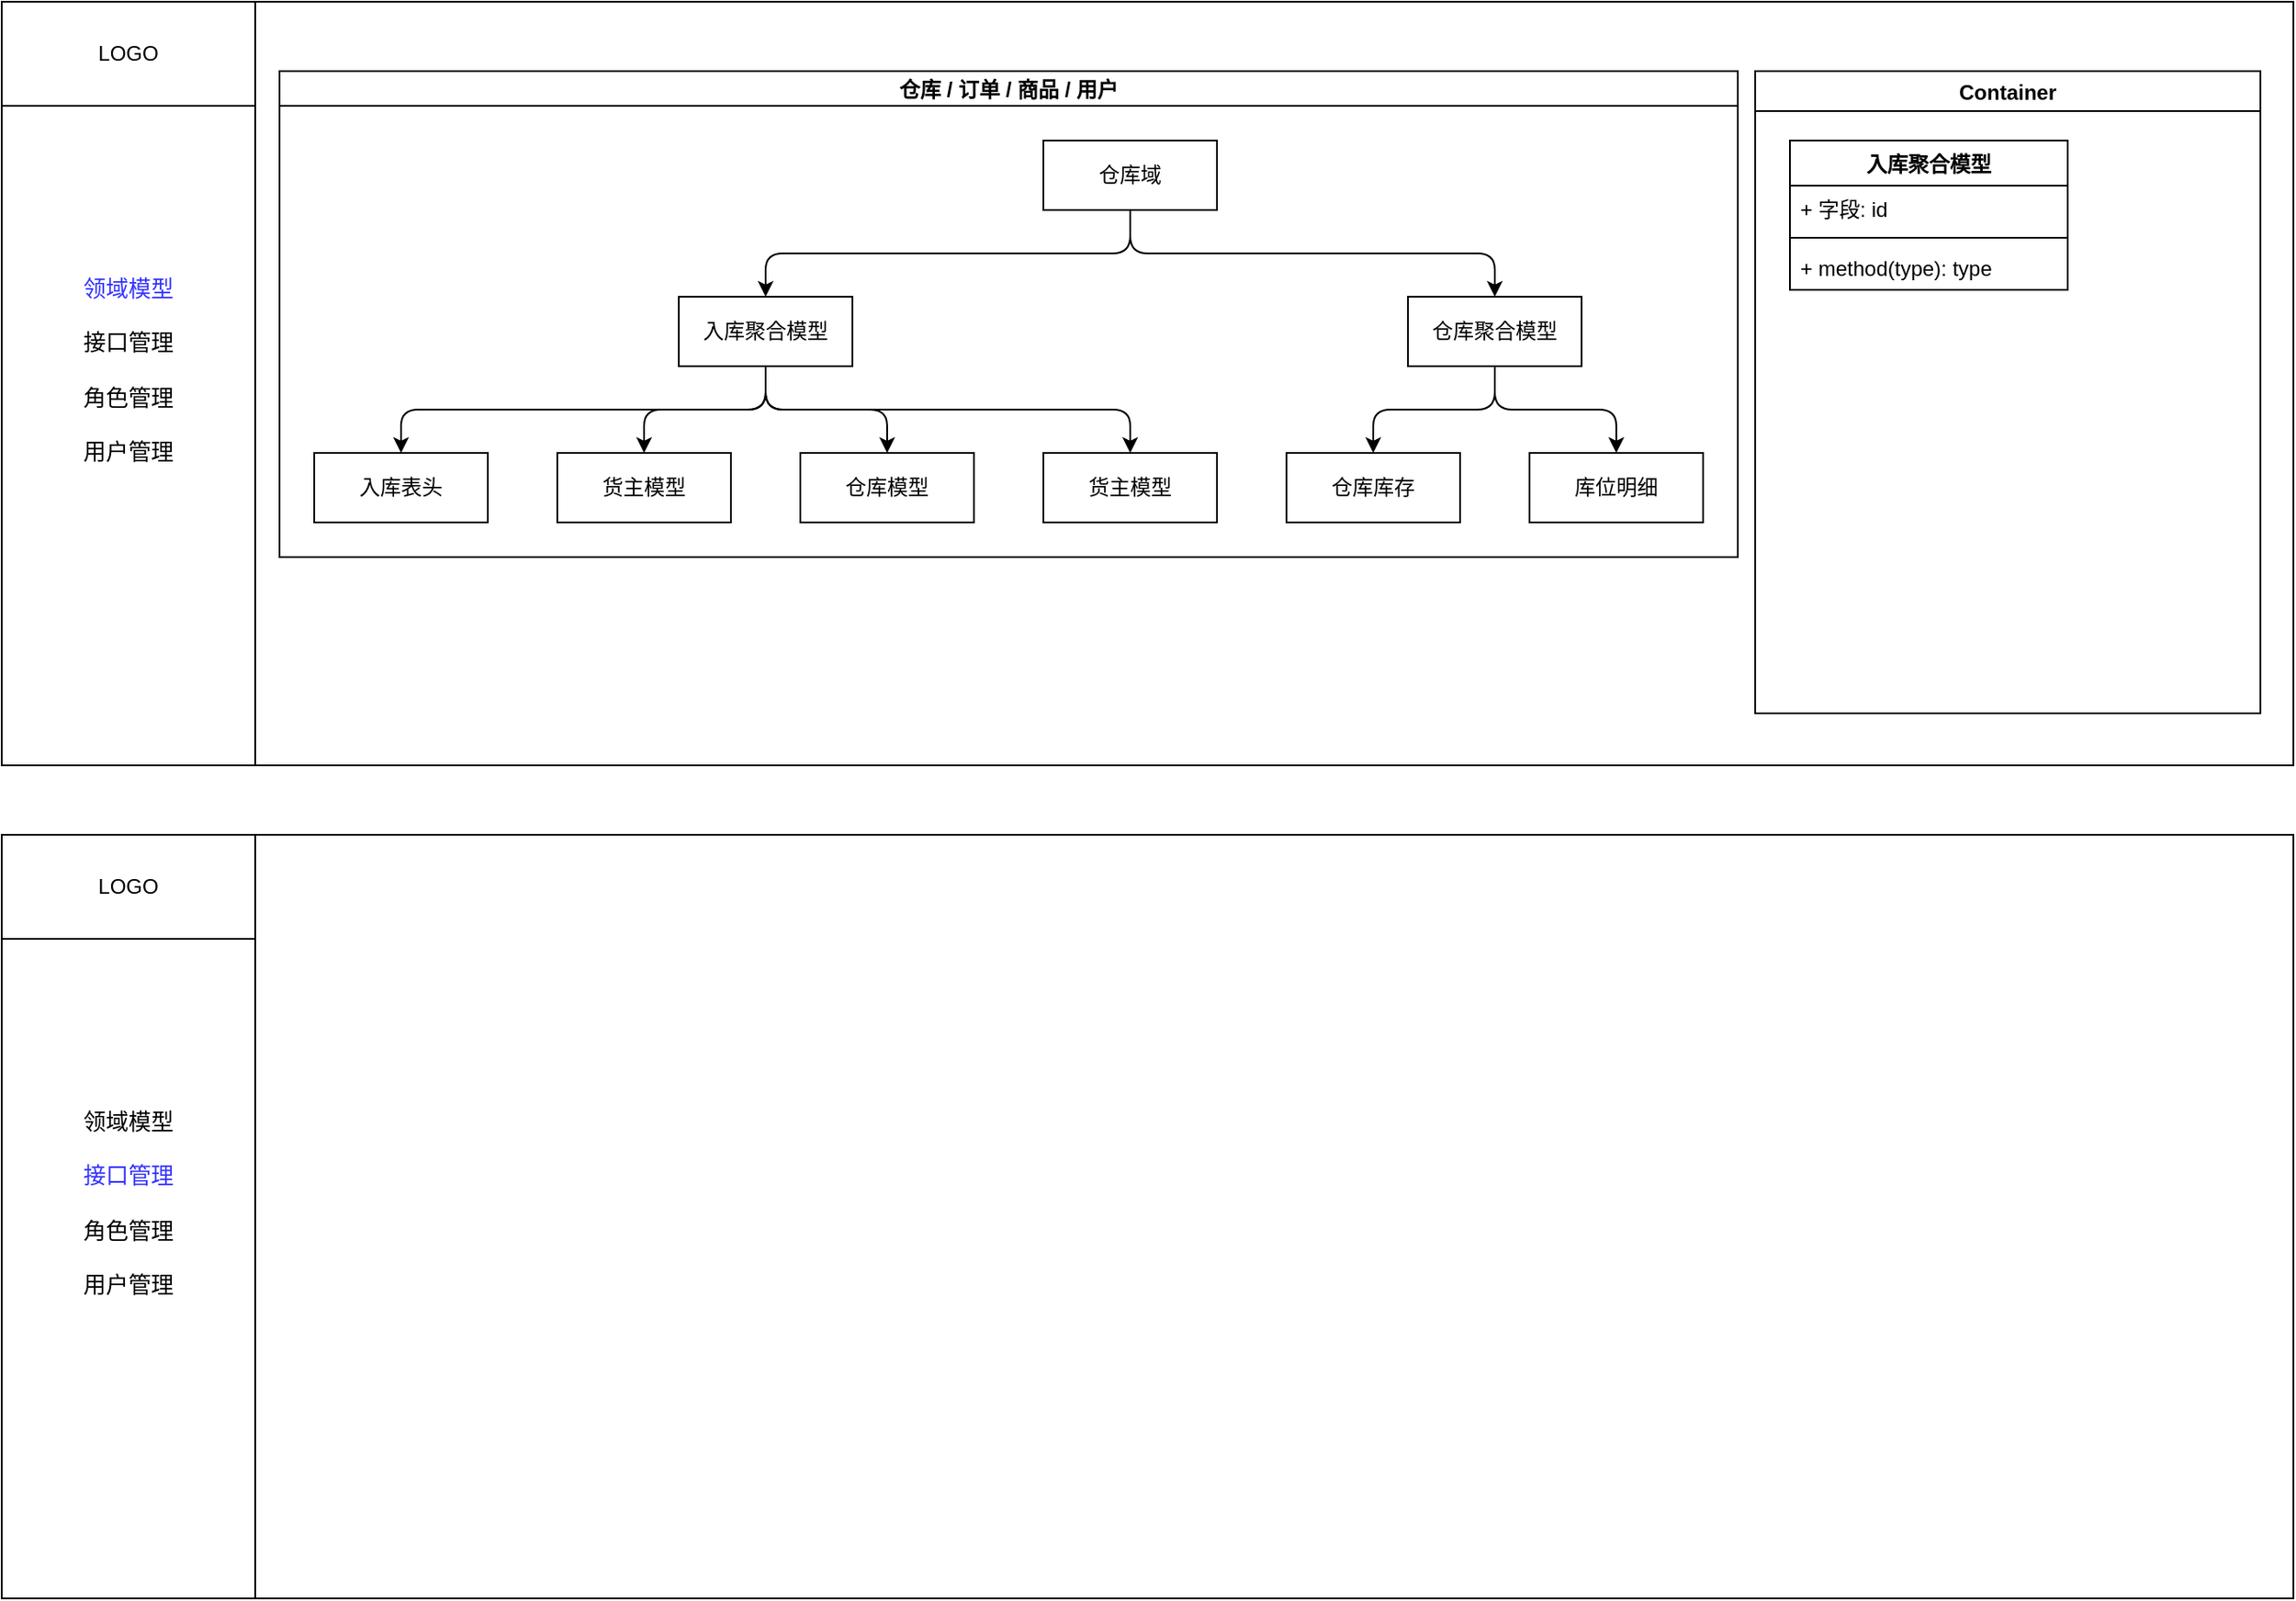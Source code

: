 <mxfile version="23.1.5" type="github">
  <diagram name="第 1 页" id="id2NgSiAHU65vHq9hr1i">
    <mxGraphModel dx="954" dy="581" grid="1" gridSize="10" guides="1" tooltips="1" connect="1" arrows="1" fold="1" page="1" pageScale="1" pageWidth="827" pageHeight="1169" math="0" shadow="0">
      <root>
        <mxCell id="0" />
        <mxCell id="1" parent="0" />
        <mxCell id="y9sA7hNgCmnhZNfGoA-k-1" value="" style="rounded=0;whiteSpace=wrap;html=1;" vertex="1" parent="1">
          <mxGeometry x="40" y="80" width="1320" height="440" as="geometry" />
        </mxCell>
        <mxCell id="y9sA7hNgCmnhZNfGoA-k-2" value="&lt;font style=&quot;font-size: 13px;&quot;&gt;&lt;font color=&quot;#3333ff&quot;&gt;领域模型&lt;/font&gt;&lt;br&gt;&lt;br&gt;接口管理&lt;br&gt;&lt;br&gt;角色管理&lt;br&gt;&lt;br&gt;用户管理&lt;br&gt;&lt;br&gt;&lt;/font&gt;" style="rounded=0;whiteSpace=wrap;html=1;" vertex="1" parent="1">
          <mxGeometry x="40" y="80" width="146" height="440" as="geometry" />
        </mxCell>
        <mxCell id="y9sA7hNgCmnhZNfGoA-k-3" value="LOGO" style="rounded=0;whiteSpace=wrap;html=1;" vertex="1" parent="1">
          <mxGeometry x="40" y="80" width="146" height="60" as="geometry" />
        </mxCell>
        <mxCell id="y9sA7hNgCmnhZNfGoA-k-4" value="" style="rounded=0;whiteSpace=wrap;html=1;" vertex="1" parent="1">
          <mxGeometry x="40" y="560" width="1320" height="440" as="geometry" />
        </mxCell>
        <mxCell id="y9sA7hNgCmnhZNfGoA-k-5" value="&lt;font style=&quot;font-size: 13px;&quot;&gt;领域模型&lt;br&gt;&lt;br&gt;&lt;font color=&quot;#3333ff&quot;&gt;接口管理&lt;/font&gt;&lt;br&gt;&lt;br&gt;角色管理&lt;br&gt;&lt;br&gt;用户管理&lt;br&gt;&lt;br&gt;&lt;/font&gt;" style="rounded=0;whiteSpace=wrap;html=1;" vertex="1" parent="1">
          <mxGeometry x="40" y="560" width="146" height="440" as="geometry" />
        </mxCell>
        <mxCell id="y9sA7hNgCmnhZNfGoA-k-6" value="LOGO" style="rounded=0;whiteSpace=wrap;html=1;" vertex="1" parent="1">
          <mxGeometry x="40" y="560" width="146" height="60" as="geometry" />
        </mxCell>
        <mxCell id="y9sA7hNgCmnhZNfGoA-k-7" value="仓库 / 订单 / 商品 / 用户" style="swimlane;startSize=20;horizontal=1;childLayout=treeLayout;horizontalTree=0;resizable=0;containerType=tree;fontSize=12;fontColor=#000000;" vertex="1" parent="1">
          <mxGeometry x="200" y="120" width="840" height="280" as="geometry" />
        </mxCell>
        <mxCell id="y9sA7hNgCmnhZNfGoA-k-8" value="仓库域" style="whiteSpace=wrap;html=1;" vertex="1" parent="y9sA7hNgCmnhZNfGoA-k-7">
          <mxGeometry x="440" y="40" width="100" height="40" as="geometry" />
        </mxCell>
        <mxCell id="y9sA7hNgCmnhZNfGoA-k-9" value="入库聚合模型" style="whiteSpace=wrap;html=1;" vertex="1" parent="y9sA7hNgCmnhZNfGoA-k-7">
          <mxGeometry x="230" y="130" width="100" height="40" as="geometry" />
        </mxCell>
        <mxCell id="y9sA7hNgCmnhZNfGoA-k-10" value="" style="edgeStyle=elbowEdgeStyle;elbow=vertical;html=1;rounded=1;curved=0;sourcePerimeterSpacing=0;targetPerimeterSpacing=0;startSize=6;endSize=6;" edge="1" parent="y9sA7hNgCmnhZNfGoA-k-7" source="y9sA7hNgCmnhZNfGoA-k-8" target="y9sA7hNgCmnhZNfGoA-k-9">
          <mxGeometry relative="1" as="geometry" />
        </mxCell>
        <mxCell id="y9sA7hNgCmnhZNfGoA-k-11" value="" style="edgeStyle=elbowEdgeStyle;elbow=vertical;html=1;rounded=1;curved=0;sourcePerimeterSpacing=0;targetPerimeterSpacing=0;startSize=6;endSize=6;" edge="1" parent="y9sA7hNgCmnhZNfGoA-k-7" source="y9sA7hNgCmnhZNfGoA-k-9" target="y9sA7hNgCmnhZNfGoA-k-12">
          <mxGeometry relative="1" as="geometry">
            <mxPoint x="-1000" y="700" as="sourcePoint" />
          </mxGeometry>
        </mxCell>
        <mxCell id="y9sA7hNgCmnhZNfGoA-k-12" value="入库表头" style="whiteSpace=wrap;html=1;" vertex="1" parent="y9sA7hNgCmnhZNfGoA-k-7">
          <mxGeometry x="20" y="220" width="100" height="40" as="geometry" />
        </mxCell>
        <mxCell id="y9sA7hNgCmnhZNfGoA-k-13" value="" style="edgeStyle=elbowEdgeStyle;elbow=vertical;html=1;rounded=1;curved=0;sourcePerimeterSpacing=0;targetPerimeterSpacing=0;startSize=6;endSize=6;" edge="1" parent="y9sA7hNgCmnhZNfGoA-k-7" source="y9sA7hNgCmnhZNfGoA-k-8" target="y9sA7hNgCmnhZNfGoA-k-14">
          <mxGeometry relative="1" as="geometry">
            <mxPoint x="-1000" y="700" as="sourcePoint" />
          </mxGeometry>
        </mxCell>
        <mxCell id="y9sA7hNgCmnhZNfGoA-k-14" value="仓库聚合模型" style="whiteSpace=wrap;html=1;" vertex="1" parent="y9sA7hNgCmnhZNfGoA-k-7">
          <mxGeometry x="650" y="130" width="100" height="40" as="geometry" />
        </mxCell>
        <mxCell id="y9sA7hNgCmnhZNfGoA-k-15" value="" style="edgeStyle=elbowEdgeStyle;elbow=vertical;html=1;rounded=1;curved=0;sourcePerimeterSpacing=0;targetPerimeterSpacing=0;startSize=6;endSize=6;" edge="1" parent="y9sA7hNgCmnhZNfGoA-k-7" source="y9sA7hNgCmnhZNfGoA-k-9" target="y9sA7hNgCmnhZNfGoA-k-16">
          <mxGeometry relative="1" as="geometry">
            <mxPoint x="-1056" y="310" as="sourcePoint" />
          </mxGeometry>
        </mxCell>
        <mxCell id="y9sA7hNgCmnhZNfGoA-k-16" value="货主模型" style="whiteSpace=wrap;html=1;" vertex="1" parent="y9sA7hNgCmnhZNfGoA-k-7">
          <mxGeometry x="160" y="220" width="100" height="40" as="geometry" />
        </mxCell>
        <mxCell id="y9sA7hNgCmnhZNfGoA-k-17" value="" style="edgeStyle=elbowEdgeStyle;elbow=vertical;html=1;rounded=1;curved=0;sourcePerimeterSpacing=0;targetPerimeterSpacing=0;startSize=6;endSize=6;" edge="1" parent="y9sA7hNgCmnhZNfGoA-k-7" source="y9sA7hNgCmnhZNfGoA-k-14" target="y9sA7hNgCmnhZNfGoA-k-18">
          <mxGeometry relative="1" as="geometry">
            <mxPoint x="-671" y="220" as="sourcePoint" />
          </mxGeometry>
        </mxCell>
        <mxCell id="y9sA7hNgCmnhZNfGoA-k-18" value="仓库库存" style="whiteSpace=wrap;html=1;" vertex="1" parent="y9sA7hNgCmnhZNfGoA-k-7">
          <mxGeometry x="580" y="220" width="100" height="40" as="geometry" />
        </mxCell>
        <mxCell id="y9sA7hNgCmnhZNfGoA-k-19" value="" style="edgeStyle=elbowEdgeStyle;elbow=vertical;html=1;rounded=1;curved=0;sourcePerimeterSpacing=0;targetPerimeterSpacing=0;startSize=6;endSize=6;" edge="1" parent="y9sA7hNgCmnhZNfGoA-k-7" source="y9sA7hNgCmnhZNfGoA-k-14" target="y9sA7hNgCmnhZNfGoA-k-20">
          <mxGeometry relative="1" as="geometry">
            <mxPoint x="-496" y="310" as="sourcePoint" />
          </mxGeometry>
        </mxCell>
        <mxCell id="y9sA7hNgCmnhZNfGoA-k-20" value="库位明细" style="whiteSpace=wrap;html=1;" vertex="1" parent="y9sA7hNgCmnhZNfGoA-k-7">
          <mxGeometry x="720" y="220" width="100" height="40" as="geometry" />
        </mxCell>
        <mxCell id="y9sA7hNgCmnhZNfGoA-k-21" value="" style="edgeStyle=elbowEdgeStyle;elbow=vertical;html=1;rounded=1;curved=0;sourcePerimeterSpacing=0;targetPerimeterSpacing=0;startSize=6;endSize=6;" edge="1" parent="y9sA7hNgCmnhZNfGoA-k-7" source="y9sA7hNgCmnhZNfGoA-k-9" target="y9sA7hNgCmnhZNfGoA-k-22">
          <mxGeometry relative="1" as="geometry">
            <mxPoint x="-185" y="290" as="sourcePoint" />
          </mxGeometry>
        </mxCell>
        <mxCell id="y9sA7hNgCmnhZNfGoA-k-22" value="仓库模型" style="whiteSpace=wrap;html=1;" vertex="1" parent="y9sA7hNgCmnhZNfGoA-k-7">
          <mxGeometry x="300" y="220" width="100" height="40" as="geometry" />
        </mxCell>
        <mxCell id="y9sA7hNgCmnhZNfGoA-k-23" value="" style="edgeStyle=elbowEdgeStyle;elbow=vertical;html=1;rounded=1;curved=0;sourcePerimeterSpacing=0;targetPerimeterSpacing=0;startSize=6;endSize=6;" edge="1" parent="y9sA7hNgCmnhZNfGoA-k-7" source="y9sA7hNgCmnhZNfGoA-k-9" target="y9sA7hNgCmnhZNfGoA-k-24">
          <mxGeometry relative="1" as="geometry">
            <mxPoint x="95" y="290" as="sourcePoint" />
          </mxGeometry>
        </mxCell>
        <mxCell id="y9sA7hNgCmnhZNfGoA-k-24" value="货主模型" style="whiteSpace=wrap;html=1;" vertex="1" parent="y9sA7hNgCmnhZNfGoA-k-7">
          <mxGeometry x="440" y="220" width="100" height="40" as="geometry" />
        </mxCell>
        <mxCell id="y9sA7hNgCmnhZNfGoA-k-25" value="Container" style="swimlane;" vertex="1" parent="1">
          <mxGeometry x="1050" y="120" width="291" height="370" as="geometry" />
        </mxCell>
        <mxCell id="y9sA7hNgCmnhZNfGoA-k-26" value="入库聚合模型" style="swimlane;fontStyle=1;align=center;verticalAlign=top;childLayout=stackLayout;horizontal=1;startSize=26;horizontalStack=0;resizeParent=1;resizeParentMax=0;resizeLast=0;collapsible=1;marginBottom=0;whiteSpace=wrap;html=1;" vertex="1" parent="y9sA7hNgCmnhZNfGoA-k-25">
          <mxGeometry x="20" y="40" width="160" height="86" as="geometry" />
        </mxCell>
        <mxCell id="y9sA7hNgCmnhZNfGoA-k-27" value="+ 字段: id&amp;nbsp;" style="text;strokeColor=none;fillColor=none;align=left;verticalAlign=top;spacingLeft=4;spacingRight=4;overflow=hidden;rotatable=0;points=[[0,0.5],[1,0.5]];portConstraint=eastwest;whiteSpace=wrap;html=1;" vertex="1" parent="y9sA7hNgCmnhZNfGoA-k-26">
          <mxGeometry y="26" width="160" height="26" as="geometry" />
        </mxCell>
        <mxCell id="y9sA7hNgCmnhZNfGoA-k-28" value="" style="line;strokeWidth=1;fillColor=none;align=left;verticalAlign=middle;spacingTop=-1;spacingLeft=3;spacingRight=3;rotatable=0;labelPosition=right;points=[];portConstraint=eastwest;strokeColor=inherit;" vertex="1" parent="y9sA7hNgCmnhZNfGoA-k-26">
          <mxGeometry y="52" width="160" height="8" as="geometry" />
        </mxCell>
        <mxCell id="y9sA7hNgCmnhZNfGoA-k-29" value="+ method(type): type" style="text;strokeColor=none;fillColor=none;align=left;verticalAlign=top;spacingLeft=4;spacingRight=4;overflow=hidden;rotatable=0;points=[[0,0.5],[1,0.5]];portConstraint=eastwest;whiteSpace=wrap;html=1;" vertex="1" parent="y9sA7hNgCmnhZNfGoA-k-26">
          <mxGeometry y="60" width="160" height="26" as="geometry" />
        </mxCell>
      </root>
    </mxGraphModel>
  </diagram>
</mxfile>
